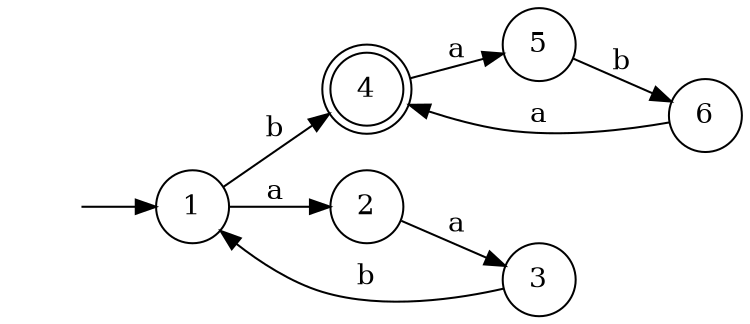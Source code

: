 digraph {
	rankdir=LR;
	margin=0;
	size=5;
	node[shape=circle margin=0]
	4[shape=doublecircle];
	" "[color=white];

	" " -> 1;
	1 -> 2[label=a];
	2 -> 3[label=a];
	3 -> 1[label=b];
	1 -> 4[label=b];
	4 -> 5[label=a];
	5 -> 6[label=b];
	6 -> 4[label=a];

}